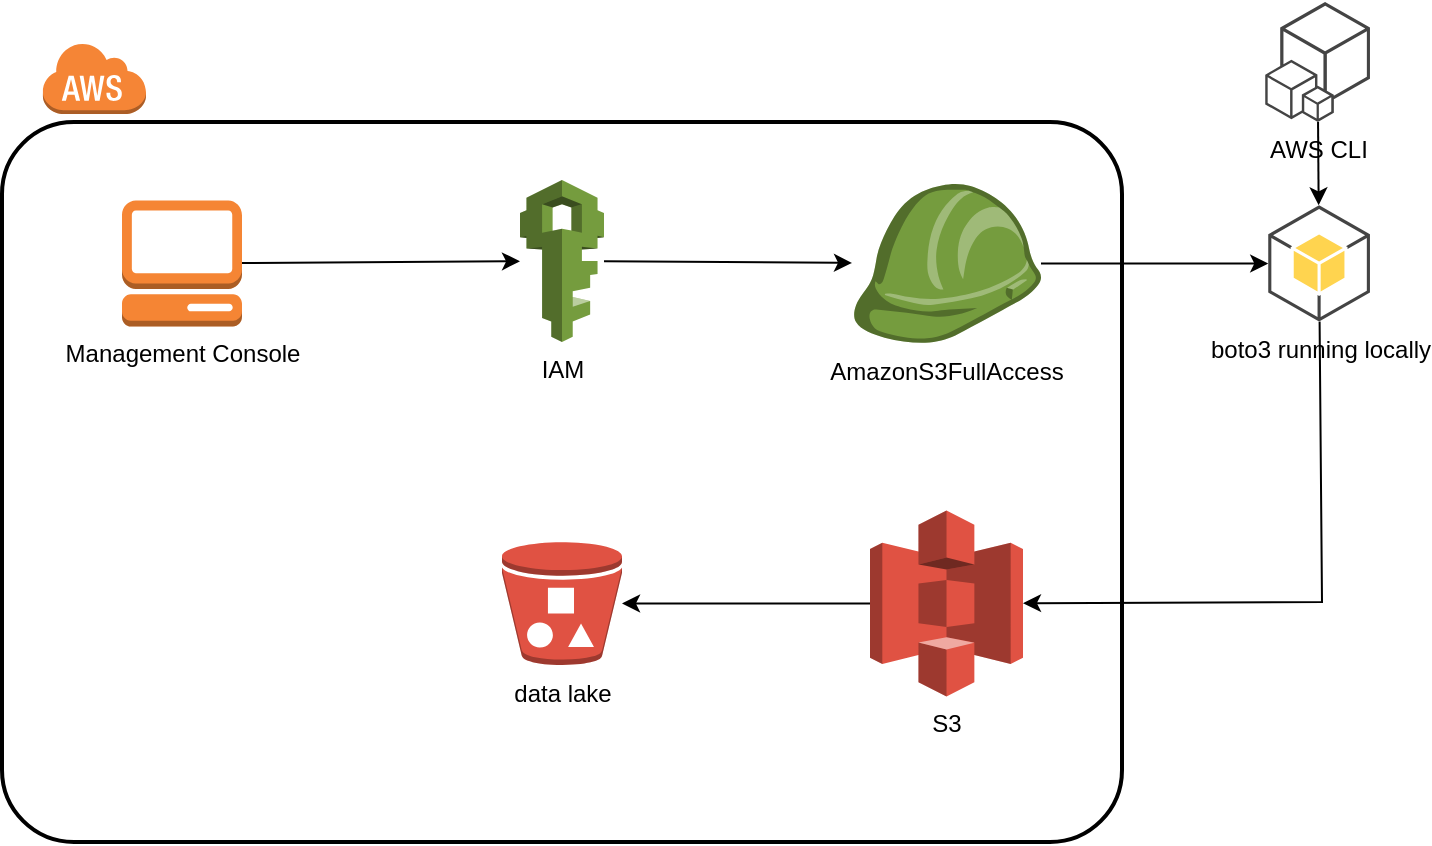 <mxfile version="14.2.7" type="device"><diagram id="Q_sDqbZCCzzwxx-_qEGB" name="Page-1"><mxGraphModel dx="868" dy="450" grid="1" gridSize="10" guides="1" tooltips="1" connect="1" arrows="1" fold="1" page="1" pageScale="1" pageWidth="827" pageHeight="1169" math="0" shadow="0"><root><mxCell id="0"/><mxCell id="1" parent="0"/><mxCell id="VbOdYBsS2D3uQivh9kn7-10" value="" style="rounded=1;arcSize=10;dashed=0;fillColor=none;gradientColor=none;strokeWidth=2;" vertex="1" parent="1"><mxGeometry x="40" y="80" width="560" height="360" as="geometry"/></mxCell><mxCell id="VbOdYBsS2D3uQivh9kn7-25" style="edgeStyle=none;rounded=0;orthogonalLoop=1;jettySize=auto;html=1;" edge="1" parent="1" source="VbOdYBsS2D3uQivh9kn7-1" target="VbOdYBsS2D3uQivh9kn7-2"><mxGeometry relative="1" as="geometry"/></mxCell><mxCell id="VbOdYBsS2D3uQivh9kn7-1" value="S3" style="outlineConnect=0;dashed=0;verticalLabelPosition=bottom;verticalAlign=top;align=center;html=1;shape=mxgraph.aws3.s3;fillColor=#E05243;gradientColor=none;" vertex="1" parent="1"><mxGeometry x="474" y="274.25" width="76.5" height="93" as="geometry"/></mxCell><mxCell id="VbOdYBsS2D3uQivh9kn7-2" value="data lake" style="outlineConnect=0;dashed=0;verticalLabelPosition=bottom;verticalAlign=top;align=center;html=1;shape=mxgraph.aws3.bucket_with_objects;fillColor=#E05243;gradientColor=none;" vertex="1" parent="1"><mxGeometry x="290" y="290" width="60" height="61.5" as="geometry"/></mxCell><mxCell id="VbOdYBsS2D3uQivh9kn7-24" style="edgeStyle=none;rounded=0;orthogonalLoop=1;jettySize=auto;html=1;" edge="1" parent="1" source="VbOdYBsS2D3uQivh9kn7-3" target="VbOdYBsS2D3uQivh9kn7-1"><mxGeometry relative="1" as="geometry"><Array as="points"><mxPoint x="700" y="320"/></Array></mxGeometry></mxCell><object label="boto3 running locally" id="VbOdYBsS2D3uQivh9kn7-3"><mxCell style="outlineConnect=0;dashed=0;verticalLabelPosition=bottom;verticalAlign=top;align=center;html=1;shape=mxgraph.aws3.android;fillColor=#FFD44F;aspect=fixed;" vertex="1" parent="1"><mxGeometry x="673.12" y="121.68" width="50.86" height="58.13" as="geometry"/></mxCell></object><mxCell id="VbOdYBsS2D3uQivh9kn7-20" style="edgeStyle=none;rounded=0;orthogonalLoop=1;jettySize=auto;html=1;" edge="1" parent="1" source="VbOdYBsS2D3uQivh9kn7-5" target="VbOdYBsS2D3uQivh9kn7-6"><mxGeometry relative="1" as="geometry"/></mxCell><mxCell id="VbOdYBsS2D3uQivh9kn7-5" value="IAM" style="outlineConnect=0;dashed=0;verticalLabelPosition=bottom;verticalAlign=top;align=center;html=1;shape=mxgraph.aws3.iam;fillColor=#759C3E;gradientColor=none;" vertex="1" parent="1"><mxGeometry x="299" y="109" width="42" height="81" as="geometry"/></mxCell><mxCell id="VbOdYBsS2D3uQivh9kn7-21" style="edgeStyle=none;rounded=0;orthogonalLoop=1;jettySize=auto;html=1;" edge="1" parent="1" source="VbOdYBsS2D3uQivh9kn7-6" target="VbOdYBsS2D3uQivh9kn7-3"><mxGeometry relative="1" as="geometry"/></mxCell><mxCell id="VbOdYBsS2D3uQivh9kn7-6" value="AmazonS3FullAccess" style="outlineConnect=0;dashed=0;verticalLabelPosition=bottom;verticalAlign=top;align=center;html=1;shape=mxgraph.aws3.role;fillColor=#759C3E;gradientColor=none;" vertex="1" parent="1"><mxGeometry x="465" y="111" width="94.5" height="79.5" as="geometry"/></mxCell><mxCell id="VbOdYBsS2D3uQivh9kn7-19" style="edgeStyle=none;rounded=0;orthogonalLoop=1;jettySize=auto;html=1;" edge="1" parent="1" source="VbOdYBsS2D3uQivh9kn7-8" target="VbOdYBsS2D3uQivh9kn7-5"><mxGeometry relative="1" as="geometry"/></mxCell><mxCell id="VbOdYBsS2D3uQivh9kn7-8" value="Management Console" style="outlineConnect=0;dashed=0;verticalLabelPosition=bottom;verticalAlign=top;align=center;html=1;shape=mxgraph.aws3.management_console;fillColor=#F58534;gradientColor=none;" vertex="1" parent="1"><mxGeometry x="100" y="119.25" width="60" height="63" as="geometry"/></mxCell><mxCell id="VbOdYBsS2D3uQivh9kn7-11" value="" style="dashed=0;html=1;shape=mxgraph.aws3.cloud;fillColor=#F58536;gradientColor=none;dashed=0;" vertex="1" parent="1"><mxGeometry x="60" y="40" width="52" height="36" as="geometry"/></mxCell><mxCell id="VbOdYBsS2D3uQivh9kn7-23" style="edgeStyle=none;rounded=0;orthogonalLoop=1;jettySize=auto;html=1;" edge="1" parent="1" source="VbOdYBsS2D3uQivh9kn7-12" target="VbOdYBsS2D3uQivh9kn7-3"><mxGeometry relative="1" as="geometry"/></mxCell><mxCell id="VbOdYBsS2D3uQivh9kn7-12" value="AWS CLI" style="outlineConnect=0;dashed=0;verticalLabelPosition=bottom;verticalAlign=top;align=center;html=1;shape=mxgraph.aws3.cli;fillColor=#444444;gradientColor=none;aspect=fixed;" vertex="1" parent="1"><mxGeometry x="671.62" y="20" width="52.36" height="60" as="geometry"/></mxCell></root></mxGraphModel></diagram></mxfile>